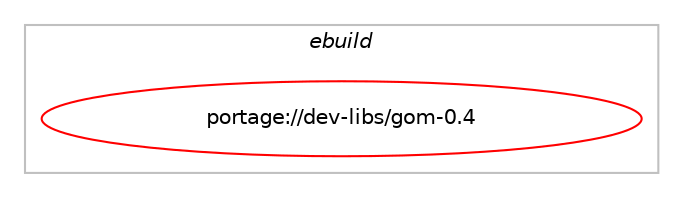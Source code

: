 digraph prolog {

# *************
# Graph options
# *************

newrank=true;
concentrate=true;
compound=true;
graph [rankdir=LR,fontname=Helvetica,fontsize=10,ranksep=1.5];#, ranksep=2.5, nodesep=0.2];
edge  [arrowhead=vee];
node  [fontname=Helvetica,fontsize=10];

# **********
# The ebuild
# **********

subgraph cluster_leftcol {
color=gray;
label=<<i>ebuild</i>>;
id [label="portage://dev-libs/gom-0.4", color=red, width=4, href="../dev-libs/gom-0.4.svg"];
}

# ****************
# The dependencies
# ****************

subgraph cluster_midcol {
color=gray;
label=<<i>dependencies</i>>;
subgraph cluster_compile {
fillcolor="#eeeeee";
style=filled;
label=<<i>compile</i>>;
# *** BEGIN UNKNOWN DEPENDENCY TYPE (TODO) ***
# id -> equal(use_conditional_group(positive,gtk-doc,portage://dev-libs/gom-0.4,[package_dependency(portage://dev-libs/gom-0.4,install,no,dev-util,gtk-doc,none,[,,],[],[]),package_dependency(portage://dev-libs/gom-0.4,install,no,app-text,docbook-xml-dtd,none,[,,],[slot(4.3)],[])]))
# *** END UNKNOWN DEPENDENCY TYPE (TODO) ***

# *** BEGIN UNKNOWN DEPENDENCY TYPE (TODO) ***
# id -> equal(use_conditional_group(positive,introspection,portage://dev-libs/gom-0.4,[package_dependency(portage://dev-libs/gom-0.4,install,no,dev-libs,gobject-introspection,greaterequal,[1.30.0,,,1.30.0],any_same_slot,[])]))
# *** END UNKNOWN DEPENDENCY TYPE (TODO) ***

# *** BEGIN UNKNOWN DEPENDENCY TYPE (TODO) ***
# id -> equal(use_conditional_group(positive,python,portage://dev-libs/gom-0.4,[use_conditional_group(positive,python_targets_python3_10,portage://dev-libs/gom-0.4,[package_dependency(portage://dev-libs/gom-0.4,install,no,dev-lang,python,none,[,,],[slot(3.10)],[])]),use_conditional_group(positive,python_targets_python3_11,portage://dev-libs/gom-0.4,[package_dependency(portage://dev-libs/gom-0.4,install,no,dev-lang,python,none,[,,],[slot(3.11)],[])]),use_conditional_group(positive,python_targets_python3_12,portage://dev-libs/gom-0.4,[package_dependency(portage://dev-libs/gom-0.4,install,no,dev-lang,python,none,[,,],[slot(3.12)],[])]),package_dependency(portage://dev-libs/gom-0.4,install,no,dev-python,pygobject,greaterequal,[3.16,,,3.16],[slot(3)],[use(optenable(python_targets_python3_10),negative),use(optenable(python_targets_python3_11),negative),use(optenable(python_targets_python3_12),negative)])]))
# *** END UNKNOWN DEPENDENCY TYPE (TODO) ***

# *** BEGIN UNKNOWN DEPENDENCY TYPE (TODO) ***
# id -> equal(use_conditional_group(positive,test,portage://dev-libs/gom-0.4,[package_dependency(portage://dev-libs/gom-0.4,install,no,x11-libs,gdk-pixbuf,none,[,,],[slot(2)],[])]))
# *** END UNKNOWN DEPENDENCY TYPE (TODO) ***

# *** BEGIN UNKNOWN DEPENDENCY TYPE (TODO) ***
# id -> equal(package_dependency(portage://dev-libs/gom-0.4,install,no,dev-db,sqlite,greaterequal,[3.7,,,3.7],[slot(3)],[]))
# *** END UNKNOWN DEPENDENCY TYPE (TODO) ***

# *** BEGIN UNKNOWN DEPENDENCY TYPE (TODO) ***
# id -> equal(package_dependency(portage://dev-libs/gom-0.4,install,no,dev-libs,glib,greaterequal,[2.36,,,2.36],[slot(2)],[]))
# *** END UNKNOWN DEPENDENCY TYPE (TODO) ***

# *** BEGIN UNKNOWN DEPENDENCY TYPE (TODO) ***
# id -> equal(package_dependency(portage://dev-libs/gom-0.4,install,no,virtual,pkgconfig,none,[,,],[],[]))
# *** END UNKNOWN DEPENDENCY TYPE (TODO) ***

}
subgraph cluster_compileandrun {
fillcolor="#eeeeee";
style=filled;
label=<<i>compile and run</i>>;
}
subgraph cluster_run {
fillcolor="#eeeeee";
style=filled;
label=<<i>run</i>>;
# *** BEGIN UNKNOWN DEPENDENCY TYPE (TODO) ***
# id -> equal(use_conditional_group(positive,introspection,portage://dev-libs/gom-0.4,[package_dependency(portage://dev-libs/gom-0.4,run,no,dev-libs,gobject-introspection,greaterequal,[1.30.0,,,1.30.0],any_same_slot,[])]))
# *** END UNKNOWN DEPENDENCY TYPE (TODO) ***

# *** BEGIN UNKNOWN DEPENDENCY TYPE (TODO) ***
# id -> equal(use_conditional_group(positive,python,portage://dev-libs/gom-0.4,[use_conditional_group(positive,python_targets_python3_10,portage://dev-libs/gom-0.4,[package_dependency(portage://dev-libs/gom-0.4,run,no,dev-lang,python,none,[,,],[slot(3.10)],[])]),use_conditional_group(positive,python_targets_python3_11,portage://dev-libs/gom-0.4,[package_dependency(portage://dev-libs/gom-0.4,run,no,dev-lang,python,none,[,,],[slot(3.11)],[])]),use_conditional_group(positive,python_targets_python3_12,portage://dev-libs/gom-0.4,[package_dependency(portage://dev-libs/gom-0.4,run,no,dev-lang,python,none,[,,],[slot(3.12)],[])]),package_dependency(portage://dev-libs/gom-0.4,run,no,dev-python,pygobject,greaterequal,[3.16,,,3.16],[slot(3)],[use(optenable(python_targets_python3_10),negative),use(optenable(python_targets_python3_11),negative),use(optenable(python_targets_python3_12),negative)])]))
# *** END UNKNOWN DEPENDENCY TYPE (TODO) ***

# *** BEGIN UNKNOWN DEPENDENCY TYPE (TODO) ***
# id -> equal(package_dependency(portage://dev-libs/gom-0.4,run,no,dev-db,sqlite,greaterequal,[3.7,,,3.7],[slot(3)],[]))
# *** END UNKNOWN DEPENDENCY TYPE (TODO) ***

# *** BEGIN UNKNOWN DEPENDENCY TYPE (TODO) ***
# id -> equal(package_dependency(portage://dev-libs/gom-0.4,run,no,dev-libs,glib,greaterequal,[2.36,,,2.36],[slot(2)],[]))
# *** END UNKNOWN DEPENDENCY TYPE (TODO) ***

}
}

# **************
# The candidates
# **************

subgraph cluster_choices {
rank=same;
color=gray;
label=<<i>candidates</i>>;

}

}
